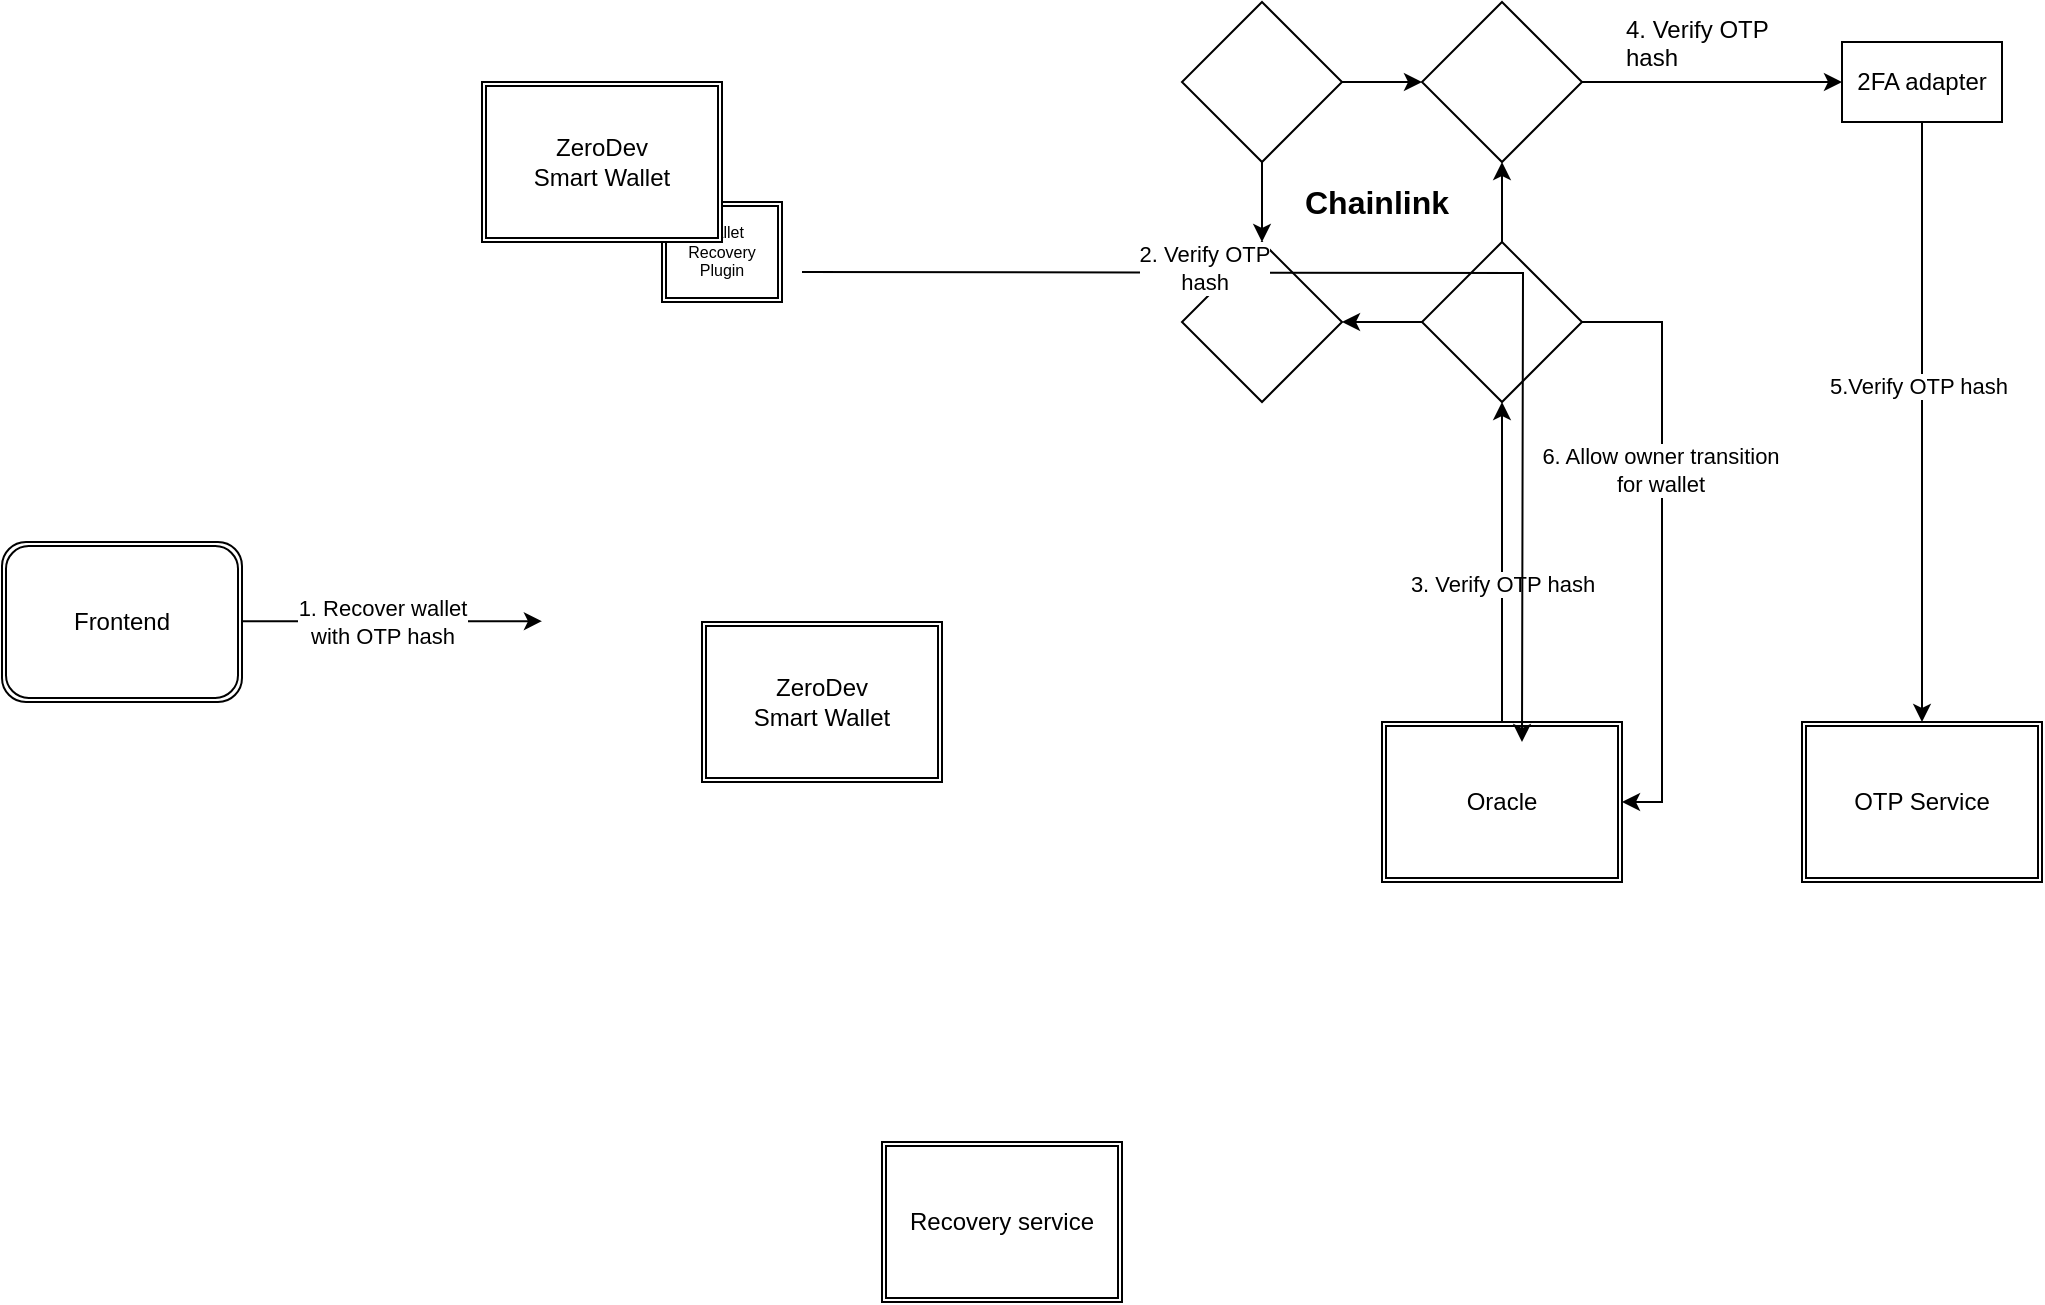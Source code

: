 <mxfile version="22.0.7" type="github">
  <diagram name="Page-1" id="DUOFCDKd72A8hqyFqvJV">
    <mxGraphModel dx="1890" dy="710" grid="1" gridSize="10" guides="1" tooltips="1" connect="1" arrows="1" fold="1" page="1" pageScale="1" pageWidth="850" pageHeight="1100" math="0" shadow="0">
      <root>
        <mxCell id="0" />
        <mxCell id="1" parent="0" />
        <mxCell id="LAr9Yy03FMvhhjaC2IVz-84" style="edgeStyle=orthogonalEdgeStyle;rounded=0;orthogonalLoop=1;jettySize=auto;html=1;" edge="1" parent="1" source="LAr9Yy03FMvhhjaC2IVz-2" target="LAr9Yy03FMvhhjaC2IVz-73">
          <mxGeometry relative="1" as="geometry" />
        </mxCell>
        <mxCell id="LAr9Yy03FMvhhjaC2IVz-86" value="5.Verify OTP hash" style="edgeLabel;html=1;align=center;verticalAlign=middle;resizable=0;points=[];" vertex="1" connectable="0" parent="LAr9Yy03FMvhhjaC2IVz-84">
          <mxGeometry x="-0.123" y="-2" relative="1" as="geometry">
            <mxPoint as="offset" />
          </mxGeometry>
        </mxCell>
        <mxCell id="LAr9Yy03FMvhhjaC2IVz-2" value="2FA adapter" style="rounded=0;whiteSpace=wrap;html=1;" vertex="1" parent="1">
          <mxGeometry x="730" y="60" width="80" height="40" as="geometry" />
        </mxCell>
        <mxCell id="LAr9Yy03FMvhhjaC2IVz-60" value="" style="group" vertex="1" connectable="0" parent="1">
          <mxGeometry x="400" y="40" width="200" height="200" as="geometry" />
        </mxCell>
        <mxCell id="LAr9Yy03FMvhhjaC2IVz-61" style="edgeStyle=orthogonalEdgeStyle;rounded=0;orthogonalLoop=1;jettySize=auto;html=1;" edge="1" parent="LAr9Yy03FMvhhjaC2IVz-60" source="LAr9Yy03FMvhhjaC2IVz-5">
          <mxGeometry relative="1" as="geometry">
            <mxPoint x="40" y="120" as="targetPoint" />
          </mxGeometry>
        </mxCell>
        <mxCell id="LAr9Yy03FMvhhjaC2IVz-62" style="edgeStyle=orthogonalEdgeStyle;rounded=0;orthogonalLoop=1;jettySize=auto;html=1;" edge="1" parent="LAr9Yy03FMvhhjaC2IVz-60" source="LAr9Yy03FMvhhjaC2IVz-5" target="LAr9Yy03FMvhhjaC2IVz-6">
          <mxGeometry relative="1" as="geometry" />
        </mxCell>
        <mxCell id="LAr9Yy03FMvhhjaC2IVz-5" value="" style="rhombus;whiteSpace=wrap;html=1;" vertex="1" parent="LAr9Yy03FMvhhjaC2IVz-60">
          <mxGeometry width="80" height="80" as="geometry" />
        </mxCell>
        <mxCell id="LAr9Yy03FMvhhjaC2IVz-6" value="" style="rhombus;whiteSpace=wrap;html=1;" vertex="1" parent="LAr9Yy03FMvhhjaC2IVz-60">
          <mxGeometry x="120" width="80" height="80" as="geometry" />
        </mxCell>
        <mxCell id="LAr9Yy03FMvhhjaC2IVz-58" value="" style="rhombus;whiteSpace=wrap;html=1;" vertex="1" parent="LAr9Yy03FMvhhjaC2IVz-60">
          <mxGeometry y="120" width="80" height="80" as="geometry" />
        </mxCell>
        <mxCell id="LAr9Yy03FMvhhjaC2IVz-63" style="edgeStyle=orthogonalEdgeStyle;rounded=0;orthogonalLoop=1;jettySize=auto;html=1;entryX=0.5;entryY=1;entryDx=0;entryDy=0;" edge="1" parent="LAr9Yy03FMvhhjaC2IVz-60" source="LAr9Yy03FMvhhjaC2IVz-59" target="LAr9Yy03FMvhhjaC2IVz-6">
          <mxGeometry relative="1" as="geometry">
            <mxPoint x="160" y="90" as="targetPoint" />
          </mxGeometry>
        </mxCell>
        <mxCell id="LAr9Yy03FMvhhjaC2IVz-64" style="edgeStyle=orthogonalEdgeStyle;rounded=0;orthogonalLoop=1;jettySize=auto;html=1;entryX=1;entryY=0.5;entryDx=0;entryDy=0;" edge="1" parent="LAr9Yy03FMvhhjaC2IVz-60" source="LAr9Yy03FMvhhjaC2IVz-59" target="LAr9Yy03FMvhhjaC2IVz-58">
          <mxGeometry relative="1" as="geometry" />
        </mxCell>
        <mxCell id="LAr9Yy03FMvhhjaC2IVz-59" value="" style="rhombus;whiteSpace=wrap;html=1;" vertex="1" parent="LAr9Yy03FMvhhjaC2IVz-60">
          <mxGeometry x="120" y="120" width="80" height="80" as="geometry" />
        </mxCell>
        <mxCell id="LAr9Yy03FMvhhjaC2IVz-65" value="Chainlink" style="text;strokeColor=none;fillColor=none;html=1;fontSize=16;fontStyle=1;verticalAlign=middle;align=center;" vertex="1" parent="LAr9Yy03FMvhhjaC2IVz-60">
          <mxGeometry x="50" y="80" width="94" height="40" as="geometry" />
        </mxCell>
        <mxCell id="LAr9Yy03FMvhhjaC2IVz-68" style="edgeStyle=orthogonalEdgeStyle;rounded=0;orthogonalLoop=1;jettySize=auto;html=1;entryX=0;entryY=0.5;entryDx=0;entryDy=0;" edge="1" parent="1" source="LAr9Yy03FMvhhjaC2IVz-6" target="LAr9Yy03FMvhhjaC2IVz-2">
          <mxGeometry relative="1" as="geometry" />
        </mxCell>
        <mxCell id="LAr9Yy03FMvhhjaC2IVz-69" value="4. Verify OTP hash" style="text;whiteSpace=wrap;html=1;" vertex="1" parent="1">
          <mxGeometry x="620" y="40" width="90" height="30" as="geometry" />
        </mxCell>
        <mxCell id="LAr9Yy03FMvhhjaC2IVz-71" style="edgeStyle=orthogonalEdgeStyle;rounded=0;orthogonalLoop=1;jettySize=auto;html=1;entryX=0.5;entryY=1;entryDx=0;entryDy=0;" edge="1" parent="1" source="LAr9Yy03FMvhhjaC2IVz-70" target="LAr9Yy03FMvhhjaC2IVz-59">
          <mxGeometry relative="1" as="geometry" />
        </mxCell>
        <mxCell id="LAr9Yy03FMvhhjaC2IVz-72" value="3. Verify OTP hash" style="edgeLabel;html=1;align=center;verticalAlign=middle;resizable=0;points=[];" vertex="1" connectable="0" parent="LAr9Yy03FMvhhjaC2IVz-71">
          <mxGeometry x="-0.139" relative="1" as="geometry">
            <mxPoint as="offset" />
          </mxGeometry>
        </mxCell>
        <mxCell id="LAr9Yy03FMvhhjaC2IVz-70" value="&lt;div&gt;Oracle&lt;/div&gt;" style="shape=ext;double=1;rounded=0;whiteSpace=wrap;html=1;" vertex="1" parent="1">
          <mxGeometry x="500" y="400" width="120" height="80" as="geometry" />
        </mxCell>
        <mxCell id="LAr9Yy03FMvhhjaC2IVz-73" value="&lt;div&gt;OTP Service&lt;br&gt;&lt;/div&gt;" style="shape=ext;double=1;rounded=0;whiteSpace=wrap;html=1;" vertex="1" parent="1">
          <mxGeometry x="710" y="400" width="120" height="80" as="geometry" />
        </mxCell>
        <mxCell id="LAr9Yy03FMvhhjaC2IVz-77" value="Frontend" style="shape=ext;double=1;rounded=1;whiteSpace=wrap;html=1;" vertex="1" parent="1">
          <mxGeometry x="-190" y="310" width="120" height="80" as="geometry" />
        </mxCell>
        <mxCell id="LAr9Yy03FMvhhjaC2IVz-78" style="edgeStyle=orthogonalEdgeStyle;rounded=0;orthogonalLoop=1;jettySize=auto;html=1;entryX=0.083;entryY=0.563;entryDx=0;entryDy=0;entryPerimeter=0;" edge="1" parent="1">
          <mxGeometry relative="1" as="geometry">
            <mxPoint x="-70" y="349.6" as="sourcePoint" />
            <mxPoint x="79.96" y="349.6" as="targetPoint" />
          </mxGeometry>
        </mxCell>
        <mxCell id="LAr9Yy03FMvhhjaC2IVz-79" value="&lt;div&gt;1. Recover wallet&lt;/div&gt;&lt;div&gt;with OTP hash&lt;br&gt;&lt;/div&gt;" style="edgeLabel;html=1;align=center;verticalAlign=middle;resizable=0;points=[];" vertex="1" connectable="0" parent="LAr9Yy03FMvhhjaC2IVz-78">
          <mxGeometry x="-0.37" y="3" relative="1" as="geometry">
            <mxPoint x="23" y="3" as="offset" />
          </mxGeometry>
        </mxCell>
        <mxCell id="LAr9Yy03FMvhhjaC2IVz-87" value="&lt;div&gt;Recovery service&lt;br&gt;&lt;/div&gt;" style="shape=ext;double=1;rounded=0;whiteSpace=wrap;html=1;" vertex="1" parent="1">
          <mxGeometry x="250" y="610" width="120" height="80" as="geometry" />
        </mxCell>
        <mxCell id="LAr9Yy03FMvhhjaC2IVz-88" style="edgeStyle=orthogonalEdgeStyle;rounded=0;orthogonalLoop=1;jettySize=auto;html=1;entryX=1;entryY=0.5;entryDx=0;entryDy=0;" edge="1" parent="1" source="LAr9Yy03FMvhhjaC2IVz-59" target="LAr9Yy03FMvhhjaC2IVz-70">
          <mxGeometry relative="1" as="geometry">
            <mxPoint x="670" y="380" as="targetPoint" />
            <Array as="points">
              <mxPoint x="640" y="200" />
              <mxPoint x="640" y="440" />
            </Array>
          </mxGeometry>
        </mxCell>
        <mxCell id="LAr9Yy03FMvhhjaC2IVz-89" value="&lt;div&gt;6. Allow owner transition&lt;/div&gt;&lt;div&gt;for wallet&lt;br&gt;&lt;/div&gt;" style="edgeLabel;html=1;align=center;verticalAlign=middle;resizable=0;points=[];" vertex="1" connectable="0" parent="LAr9Yy03FMvhhjaC2IVz-88">
          <mxGeometry x="-0.245" y="-1" relative="1" as="geometry">
            <mxPoint as="offset" />
          </mxGeometry>
        </mxCell>
        <mxCell id="LAr9Yy03FMvhhjaC2IVz-75" value="Wallet Recovery Plugin" style="shape=ext;double=1;rounded=0;whiteSpace=wrap;html=1;fontSize=8;" vertex="1" parent="1">
          <mxGeometry x="140" y="140" width="60" height="50" as="geometry" />
        </mxCell>
        <mxCell id="LAr9Yy03FMvhhjaC2IVz-74" value="&lt;div&gt;ZeroDev&lt;/div&gt;&lt;div&gt;Smart Wallet&lt;br&gt;&lt;/div&gt;" style="shape=ext;double=1;rounded=0;whiteSpace=wrap;html=1;" vertex="1" parent="1">
          <mxGeometry x="50" y="80" width="120" height="80" as="geometry" />
        </mxCell>
        <mxCell id="LAr9Yy03FMvhhjaC2IVz-90" style="edgeStyle=orthogonalEdgeStyle;rounded=0;orthogonalLoop=1;jettySize=auto;html=1;" edge="1" parent="1">
          <mxGeometry relative="1" as="geometry">
            <mxPoint x="210" y="175" as="sourcePoint" />
            <mxPoint x="570" y="410" as="targetPoint" />
          </mxGeometry>
        </mxCell>
        <mxCell id="LAr9Yy03FMvhhjaC2IVz-91" value="&lt;div&gt;2. Verify OTP&lt;/div&gt;&lt;div&gt;hash&lt;br&gt;&lt;/div&gt;" style="edgeLabel;html=1;align=center;verticalAlign=middle;resizable=0;points=[];" vertex="1" connectable="0" parent="LAr9Yy03FMvhhjaC2IVz-90">
          <mxGeometry x="-0.326" y="3" relative="1" as="geometry">
            <mxPoint as="offset" />
          </mxGeometry>
        </mxCell>
        <mxCell id="LAr9Yy03FMvhhjaC2IVz-92" value="&lt;div&gt;ZeroDev&lt;/div&gt;&lt;div&gt;Smart Wallet&lt;br&gt;&lt;/div&gt;" style="shape=ext;double=1;rounded=0;whiteSpace=wrap;html=1;" vertex="1" parent="1">
          <mxGeometry x="160" y="350" width="120" height="80" as="geometry" />
        </mxCell>
      </root>
    </mxGraphModel>
  </diagram>
</mxfile>
